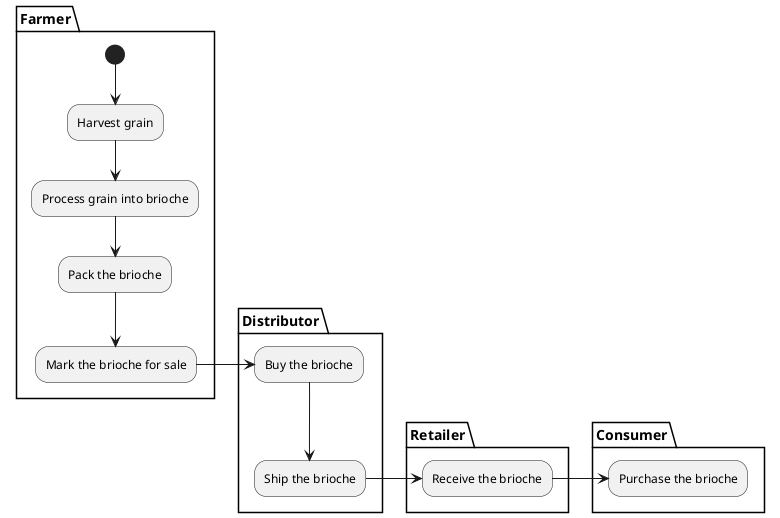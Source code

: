 @startuml

partition Farmer {
  (*) --> "Harvest grain"
  "Harvest grain" --> "Process grain into brioche"
  "Process grain into brioche" --> "Pack the brioche"
  "Pack the brioche" --> "Mark the brioche for sale"
}

partition Distributor {
  "Mark the brioche for sale" -right-> "Buy the brioche"
  "Buy the brioche" --> "Ship the brioche"
}

partition Retailer {
  "Ship the brioche" -right-> "Receive the brioche"
}

partition Consumer {
  "Receive the brioche" -right-> "Purchase the brioche"
}

@enduml
